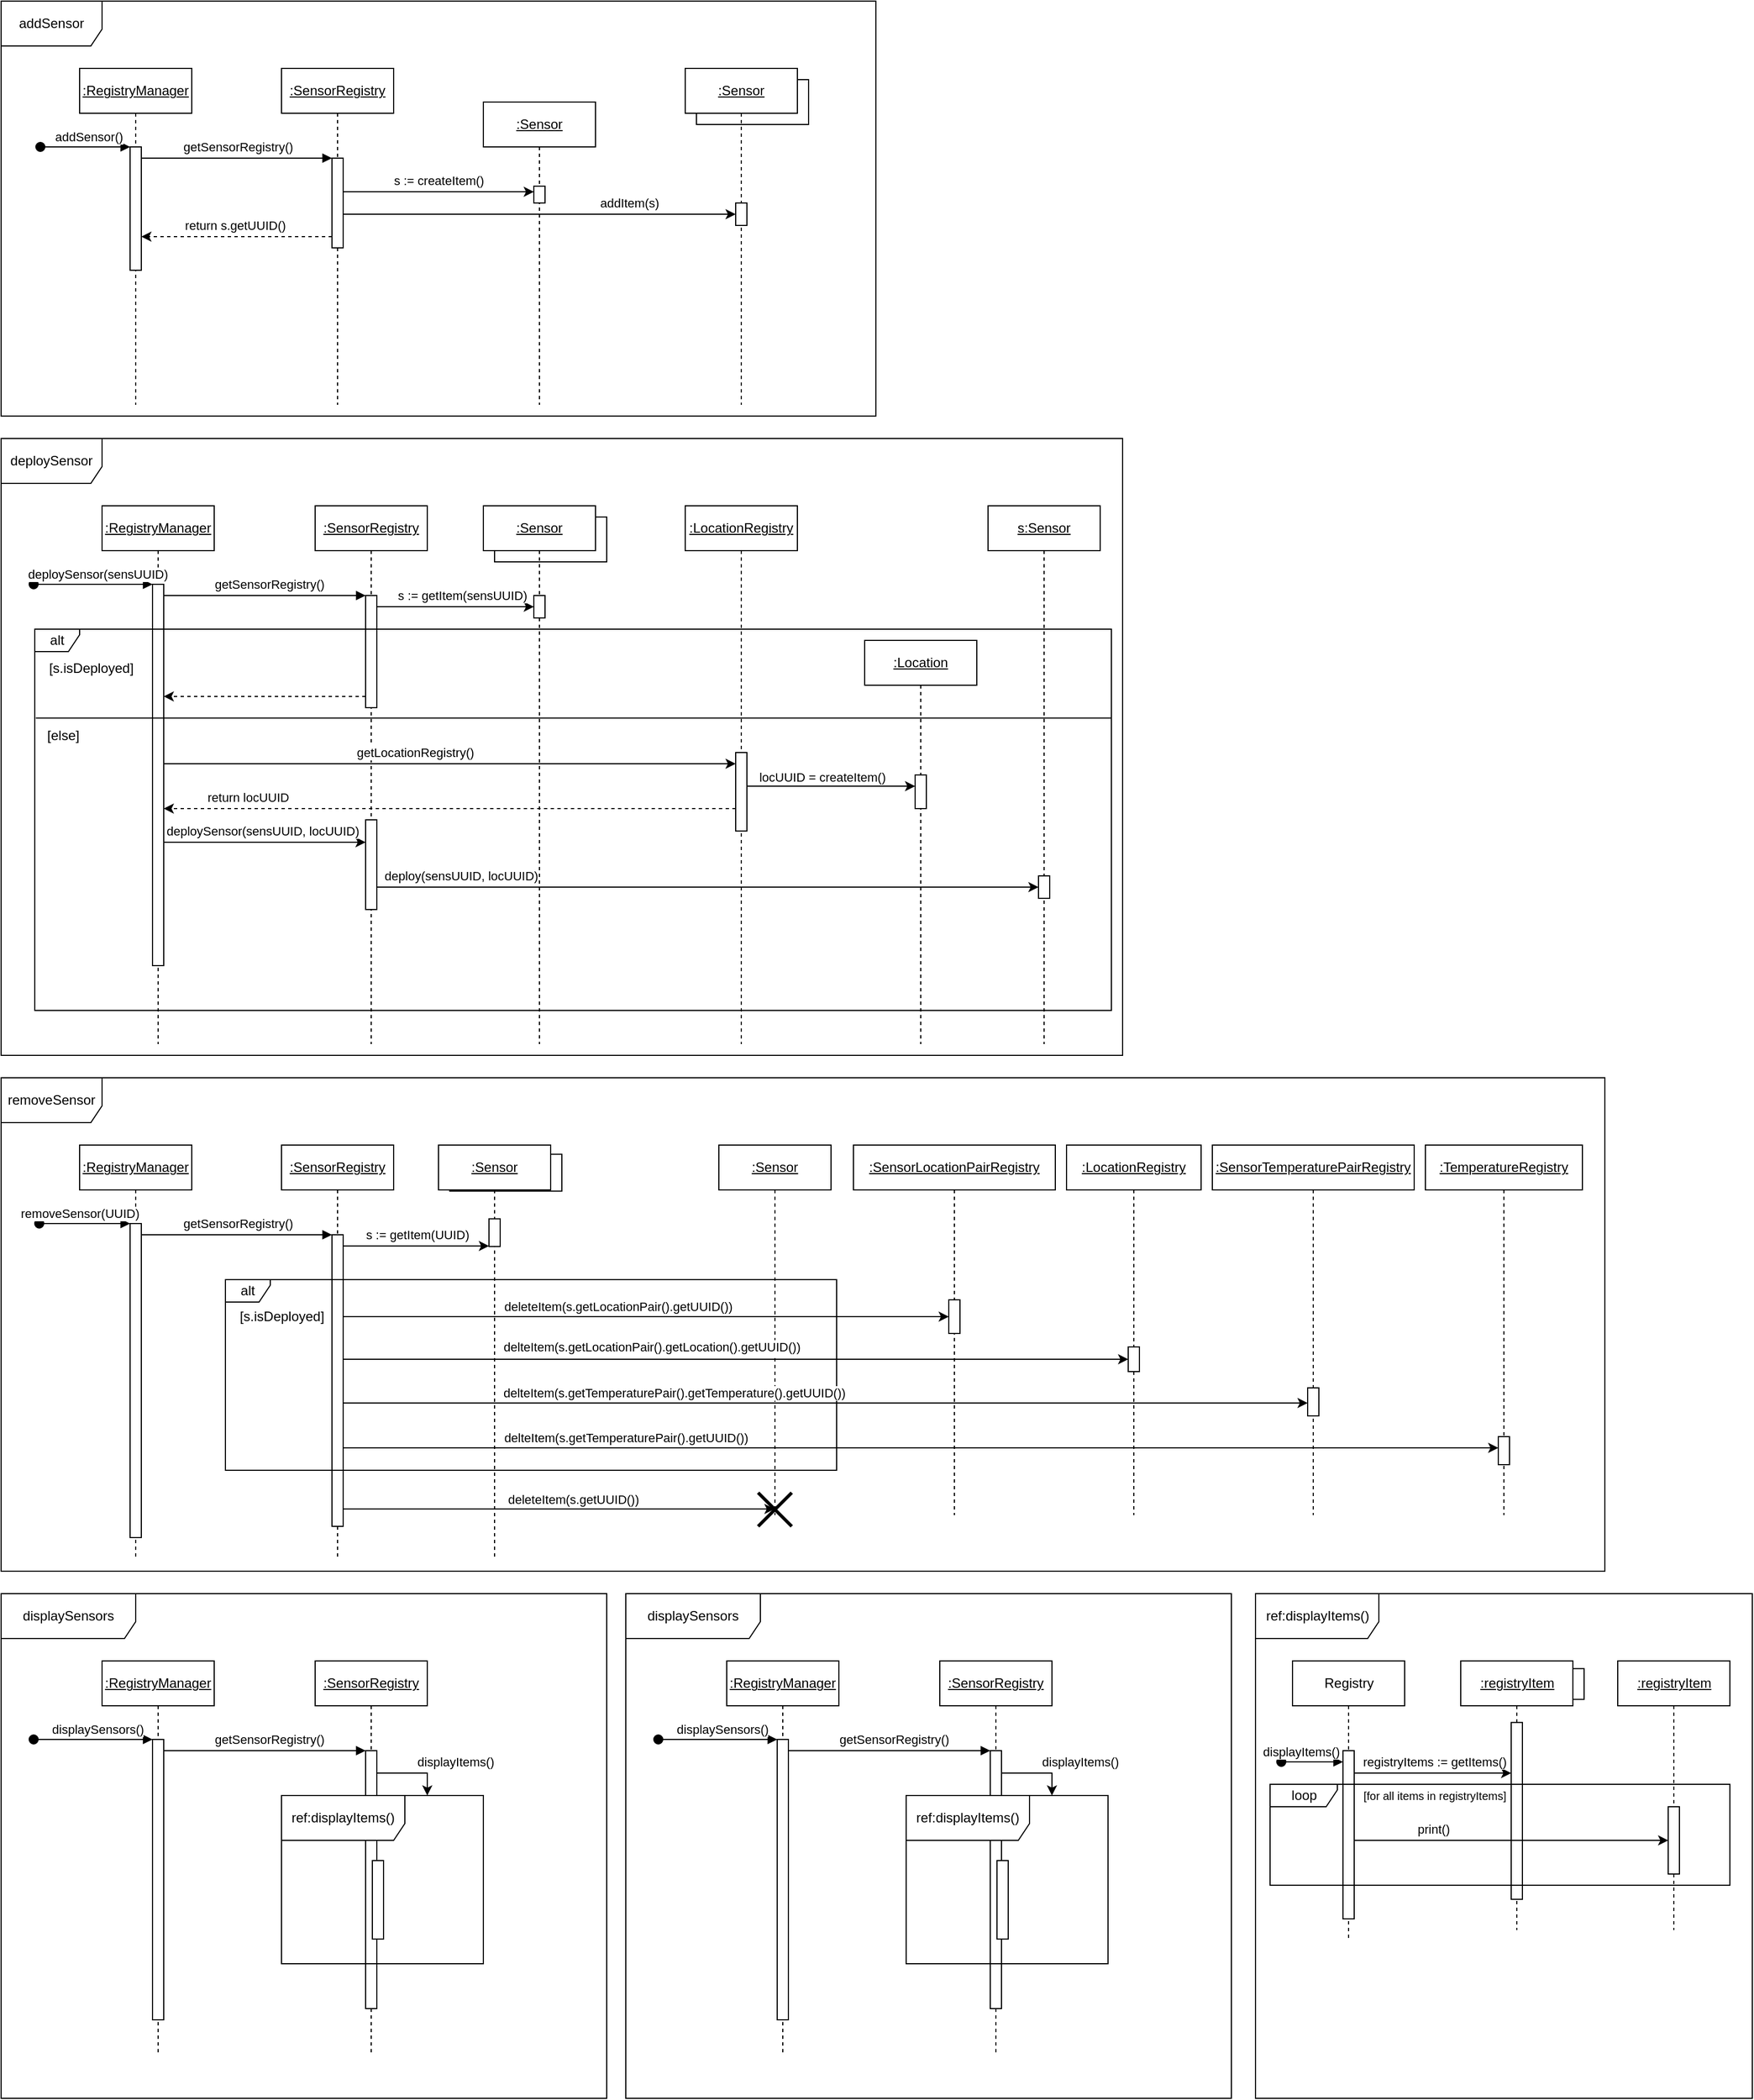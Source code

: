 <mxfile version="22.1.0" type="google">
  <diagram name="Page-1" id="2YBvvXClWsGukQMizWep">
    <mxGraphModel grid="1" page="1" gridSize="10" guides="1" tooltips="1" connect="1" arrows="1" fold="1" pageScale="1" pageWidth="850" pageHeight="1100" math="0" shadow="0">
      <root>
        <mxCell id="0" />
        <mxCell id="1" parent="0" />
        <mxCell id="aM9ryv3xv72pqoxQDRHE-1" value="&lt;u&gt;:RegistryManager&lt;/u&gt;" style="shape=umlLifeline;perimeter=lifelinePerimeter;whiteSpace=wrap;html=1;container=0;dropTarget=0;collapsible=0;recursiveResize=0;outlineConnect=0;portConstraint=eastwest;newEdgeStyle={&quot;edgeStyle&quot;:&quot;elbowEdgeStyle&quot;,&quot;elbow&quot;:&quot;vertical&quot;,&quot;curved&quot;:0,&quot;rounded&quot;:0};" vertex="1" parent="1">
          <mxGeometry x="40" y="40" width="100" height="300" as="geometry" />
        </mxCell>
        <mxCell id="aM9ryv3xv72pqoxQDRHE-2" value="" style="html=1;points=[];perimeter=orthogonalPerimeter;outlineConnect=0;targetShapes=umlLifeline;portConstraint=eastwest;newEdgeStyle={&quot;edgeStyle&quot;:&quot;elbowEdgeStyle&quot;,&quot;elbow&quot;:&quot;vertical&quot;,&quot;curved&quot;:0,&quot;rounded&quot;:0};" vertex="1" parent="aM9ryv3xv72pqoxQDRHE-1">
          <mxGeometry x="45" y="70" width="10" height="110" as="geometry" />
        </mxCell>
        <mxCell id="aM9ryv3xv72pqoxQDRHE-3" value="addSensor()" style="html=1;verticalAlign=bottom;startArrow=oval;endArrow=block;startSize=8;edgeStyle=elbowEdgeStyle;elbow=vertical;curved=0;rounded=0;" edge="1" parent="aM9ryv3xv72pqoxQDRHE-1" target="aM9ryv3xv72pqoxQDRHE-2">
          <mxGeometry x="0.077" relative="1" as="geometry">
            <mxPoint x="-35" y="70" as="sourcePoint" />
            <mxPoint x="25" y="70" as="targetPoint" />
            <mxPoint as="offset" />
          </mxGeometry>
        </mxCell>
        <mxCell id="aM9ryv3xv72pqoxQDRHE-5" value="&lt;u&gt;:SensorRegistry&lt;/u&gt;" style="shape=umlLifeline;perimeter=lifelinePerimeter;whiteSpace=wrap;html=1;container=0;dropTarget=0;collapsible=0;recursiveResize=0;outlineConnect=0;portConstraint=eastwest;newEdgeStyle={&quot;edgeStyle&quot;:&quot;elbowEdgeStyle&quot;,&quot;elbow&quot;:&quot;vertical&quot;,&quot;curved&quot;:0,&quot;rounded&quot;:0};" vertex="1" parent="1">
          <mxGeometry x="220" y="40" width="100" height="300" as="geometry" />
        </mxCell>
        <mxCell id="aM9ryv3xv72pqoxQDRHE-6" value="" style="html=1;points=[];perimeter=orthogonalPerimeter;outlineConnect=0;targetShapes=umlLifeline;portConstraint=eastwest;newEdgeStyle={&quot;edgeStyle&quot;:&quot;elbowEdgeStyle&quot;,&quot;elbow&quot;:&quot;vertical&quot;,&quot;curved&quot;:0,&quot;rounded&quot;:0};" vertex="1" parent="aM9ryv3xv72pqoxQDRHE-5">
          <mxGeometry x="45" y="80" width="10" height="80" as="geometry" />
        </mxCell>
        <mxCell id="f2oU4QTKcBx8mc8gln09-1" value="" style="html=1;verticalAlign=bottom;startArrow=none;endArrow=block;startSize=8;edgeStyle=elbowEdgeStyle;elbow=vertical;curved=0;rounded=0;startFill=0;" edge="1" parent="1" source="aM9ryv3xv72pqoxQDRHE-2" target="aM9ryv3xv72pqoxQDRHE-6">
          <mxGeometry x="0.077" relative="1" as="geometry">
            <mxPoint x="120" y="120" as="sourcePoint" />
            <mxPoint x="180" y="120" as="targetPoint" />
            <mxPoint as="offset" />
            <Array as="points">
              <mxPoint x="180" y="120" />
            </Array>
          </mxGeometry>
        </mxCell>
        <mxCell id="f2oU4QTKcBx8mc8gln09-2" value="getSensorRegistry()" style="edgeLabel;html=1;align=center;verticalAlign=middle;resizable=0;points=[];" vertex="1" connectable="0" parent="f2oU4QTKcBx8mc8gln09-1">
          <mxGeometry x="0.78" relative="1" as="geometry">
            <mxPoint x="-66" y="-10" as="offset" />
          </mxGeometry>
        </mxCell>
        <mxCell id="f2oU4QTKcBx8mc8gln09-4" value="&lt;u&gt;:Sensor&lt;/u&gt;" style="shape=umlLifeline;perimeter=lifelinePerimeter;whiteSpace=wrap;html=1;container=0;dropTarget=0;collapsible=0;recursiveResize=0;outlineConnect=0;portConstraint=eastwest;newEdgeStyle={&quot;edgeStyle&quot;:&quot;elbowEdgeStyle&quot;,&quot;elbow&quot;:&quot;vertical&quot;,&quot;curved&quot;:0,&quot;rounded&quot;:0};" vertex="1" parent="1">
          <mxGeometry x="400" y="70" width="100" height="270" as="geometry" />
        </mxCell>
        <mxCell id="f2oU4QTKcBx8mc8gln09-5" value="" style="html=1;points=[];perimeter=orthogonalPerimeter;outlineConnect=0;targetShapes=umlLifeline;portConstraint=eastwest;newEdgeStyle={&quot;edgeStyle&quot;:&quot;elbowEdgeStyle&quot;,&quot;elbow&quot;:&quot;vertical&quot;,&quot;curved&quot;:0,&quot;rounded&quot;:0};" vertex="1" parent="f2oU4QTKcBx8mc8gln09-4">
          <mxGeometry x="45" y="75" width="10" height="15" as="geometry" />
        </mxCell>
        <mxCell id="f2oU4QTKcBx8mc8gln09-12" value="" style="rounded=0;whiteSpace=wrap;html=1;" vertex="1" parent="1">
          <mxGeometry x="590" y="50" width="100" height="40" as="geometry" />
        </mxCell>
        <mxCell id="f2oU4QTKcBx8mc8gln09-6" value="&lt;u&gt;:Sensor&lt;/u&gt;" style="shape=umlLifeline;perimeter=lifelinePerimeter;whiteSpace=wrap;html=1;container=0;dropTarget=0;collapsible=0;recursiveResize=0;outlineConnect=0;portConstraint=eastwest;newEdgeStyle={&quot;edgeStyle&quot;:&quot;elbowEdgeStyle&quot;,&quot;elbow&quot;:&quot;vertical&quot;,&quot;curved&quot;:0,&quot;rounded&quot;:0};" vertex="1" parent="1">
          <mxGeometry x="580" y="40" width="100" height="300" as="geometry" />
        </mxCell>
        <mxCell id="f2oU4QTKcBx8mc8gln09-7" value="" style="html=1;points=[];perimeter=orthogonalPerimeter;outlineConnect=0;targetShapes=umlLifeline;portConstraint=eastwest;newEdgeStyle={&quot;edgeStyle&quot;:&quot;elbowEdgeStyle&quot;,&quot;elbow&quot;:&quot;vertical&quot;,&quot;curved&quot;:0,&quot;rounded&quot;:0};" vertex="1" parent="f2oU4QTKcBx8mc8gln09-6">
          <mxGeometry x="45" y="120" width="10" height="20" as="geometry" />
        </mxCell>
        <mxCell id="f2oU4QTKcBx8mc8gln09-14" style="edgeStyle=elbowEdgeStyle;rounded=0;orthogonalLoop=1;jettySize=auto;html=1;elbow=vertical;curved=0;" edge="1" parent="1" source="aM9ryv3xv72pqoxQDRHE-6" target="f2oU4QTKcBx8mc8gln09-5">
          <mxGeometry relative="1" as="geometry">
            <Array as="points">
              <mxPoint x="430" y="150" />
            </Array>
          </mxGeometry>
        </mxCell>
        <mxCell id="f2oU4QTKcBx8mc8gln09-15" value="s := createItem()" style="edgeLabel;html=1;align=center;verticalAlign=middle;resizable=0;points=[];" vertex="1" connectable="0" parent="f2oU4QTKcBx8mc8gln09-14">
          <mxGeometry x="-0.202" relative="1" as="geometry">
            <mxPoint x="17" y="-10" as="offset" />
          </mxGeometry>
        </mxCell>
        <mxCell id="f2oU4QTKcBx8mc8gln09-16" style="edgeStyle=elbowEdgeStyle;rounded=0;orthogonalLoop=1;jettySize=auto;html=1;elbow=vertical;curved=0;" edge="1" parent="1" source="aM9ryv3xv72pqoxQDRHE-6" target="f2oU4QTKcBx8mc8gln09-7">
          <mxGeometry relative="1" as="geometry">
            <Array as="points">
              <mxPoint x="460" y="170" />
            </Array>
          </mxGeometry>
        </mxCell>
        <mxCell id="f2oU4QTKcBx8mc8gln09-17" value="addItem(s)" style="edgeLabel;html=1;align=center;verticalAlign=middle;resizable=0;points=[];" vertex="1" connectable="0" parent="f2oU4QTKcBx8mc8gln09-16">
          <mxGeometry x="-0.379" y="1" relative="1" as="geometry">
            <mxPoint x="146" y="-9" as="offset" />
          </mxGeometry>
        </mxCell>
        <mxCell id="f2oU4QTKcBx8mc8gln09-18" style="edgeStyle=elbowEdgeStyle;rounded=0;orthogonalLoop=1;jettySize=auto;html=1;elbow=vertical;curved=0;dashed=1;" edge="1" parent="1" source="aM9ryv3xv72pqoxQDRHE-6" target="aM9ryv3xv72pqoxQDRHE-2">
          <mxGeometry relative="1" as="geometry">
            <Array as="points">
              <mxPoint x="190" y="190" />
            </Array>
          </mxGeometry>
        </mxCell>
        <mxCell id="f2oU4QTKcBx8mc8gln09-19" value="return s.getUUID()&amp;nbsp;" style="edgeLabel;html=1;align=center;verticalAlign=middle;resizable=0;points=[];" vertex="1" connectable="0" parent="f2oU4QTKcBx8mc8gln09-18">
          <mxGeometry x="0.312" y="-1" relative="1" as="geometry">
            <mxPoint x="26" y="-9" as="offset" />
          </mxGeometry>
        </mxCell>
        <mxCell id="f2oU4QTKcBx8mc8gln09-20" value="addSensor" style="shape=umlFrame;whiteSpace=wrap;html=1;pointerEvents=0;width=90;height=40;" vertex="1" parent="1">
          <mxGeometry x="-30" y="-20" width="780" height="370" as="geometry" />
        </mxCell>
        <mxCell id="f2oU4QTKcBx8mc8gln09-21" value="&lt;u&gt;:RegistryManager&lt;/u&gt;" style="shape=umlLifeline;perimeter=lifelinePerimeter;whiteSpace=wrap;html=1;container=0;dropTarget=0;collapsible=0;recursiveResize=0;outlineConnect=0;portConstraint=eastwest;newEdgeStyle={&quot;edgeStyle&quot;:&quot;elbowEdgeStyle&quot;,&quot;elbow&quot;:&quot;vertical&quot;,&quot;curved&quot;:0,&quot;rounded&quot;:0};" vertex="1" parent="1">
          <mxGeometry x="40" y="1000" width="100" height="370" as="geometry" />
        </mxCell>
        <mxCell id="f2oU4QTKcBx8mc8gln09-22" value="" style="html=1;points=[];perimeter=orthogonalPerimeter;outlineConnect=0;targetShapes=umlLifeline;portConstraint=eastwest;newEdgeStyle={&quot;edgeStyle&quot;:&quot;elbowEdgeStyle&quot;,&quot;elbow&quot;:&quot;vertical&quot;,&quot;curved&quot;:0,&quot;rounded&quot;:0};" vertex="1" parent="f2oU4QTKcBx8mc8gln09-21">
          <mxGeometry x="45" y="70" width="10" height="280" as="geometry" />
        </mxCell>
        <mxCell id="f2oU4QTKcBx8mc8gln09-23" value="removeSensor(UUID)" style="html=1;verticalAlign=bottom;startArrow=oval;endArrow=block;startSize=8;edgeStyle=elbowEdgeStyle;elbow=vertical;curved=0;rounded=0;" edge="1" parent="f2oU4QTKcBx8mc8gln09-21" target="f2oU4QTKcBx8mc8gln09-22">
          <mxGeometry x="-0.111" relative="1" as="geometry">
            <mxPoint x="-36" y="70" as="sourcePoint" />
            <mxPoint as="offset" />
            <mxPoint x="29" y="70" as="targetPoint" />
          </mxGeometry>
        </mxCell>
        <mxCell id="f2oU4QTKcBx8mc8gln09-24" value="&lt;u&gt;:SensorRegistry&lt;/u&gt;" style="shape=umlLifeline;perimeter=lifelinePerimeter;whiteSpace=wrap;html=1;container=0;dropTarget=0;collapsible=0;recursiveResize=0;outlineConnect=0;portConstraint=eastwest;newEdgeStyle={&quot;edgeStyle&quot;:&quot;elbowEdgeStyle&quot;,&quot;elbow&quot;:&quot;vertical&quot;,&quot;curved&quot;:0,&quot;rounded&quot;:0};" vertex="1" parent="1">
          <mxGeometry x="220" y="1000" width="100" height="370" as="geometry" />
        </mxCell>
        <mxCell id="f2oU4QTKcBx8mc8gln09-25" value="" style="html=1;points=[];perimeter=orthogonalPerimeter;outlineConnect=0;targetShapes=umlLifeline;portConstraint=eastwest;newEdgeStyle={&quot;edgeStyle&quot;:&quot;elbowEdgeStyle&quot;,&quot;elbow&quot;:&quot;vertical&quot;,&quot;curved&quot;:0,&quot;rounded&quot;:0};" vertex="1" parent="f2oU4QTKcBx8mc8gln09-24">
          <mxGeometry x="45" y="80" width="10" height="260" as="geometry" />
        </mxCell>
        <mxCell id="f2oU4QTKcBx8mc8gln09-26" value="" style="html=1;verticalAlign=bottom;startArrow=none;endArrow=block;startSize=8;edgeStyle=elbowEdgeStyle;elbow=vertical;curved=0;rounded=0;startFill=0;" edge="1" parent="1" source="f2oU4QTKcBx8mc8gln09-22" target="f2oU4QTKcBx8mc8gln09-25">
          <mxGeometry x="0.077" relative="1" as="geometry">
            <mxPoint x="120" y="1080" as="sourcePoint" />
            <mxPoint x="180" y="1080" as="targetPoint" />
            <mxPoint as="offset" />
            <Array as="points">
              <mxPoint x="180" y="1080" />
            </Array>
          </mxGeometry>
        </mxCell>
        <mxCell id="f2oU4QTKcBx8mc8gln09-27" value="getSensorRegistry()" style="edgeLabel;html=1;align=center;verticalAlign=middle;resizable=0;points=[];" vertex="1" connectable="0" parent="f2oU4QTKcBx8mc8gln09-26">
          <mxGeometry x="0.78" relative="1" as="geometry">
            <mxPoint x="-66" y="-10" as="offset" />
          </mxGeometry>
        </mxCell>
        <mxCell id="f2oU4QTKcBx8mc8gln09-28" value="&lt;u&gt;:Sensor&lt;/u&gt;" style="shape=umlLifeline;perimeter=lifelinePerimeter;whiteSpace=wrap;html=1;container=0;dropTarget=0;collapsible=0;recursiveResize=0;outlineConnect=0;portConstraint=eastwest;newEdgeStyle={&quot;edgeStyle&quot;:&quot;elbowEdgeStyle&quot;,&quot;elbow&quot;:&quot;vertical&quot;,&quot;curved&quot;:0,&quot;rounded&quot;:0};" vertex="1" parent="1">
          <mxGeometry x="610" y="1000" width="100" height="330" as="geometry" />
        </mxCell>
        <mxCell id="f2oU4QTKcBx8mc8gln09-35" style="edgeStyle=elbowEdgeStyle;rounded=0;orthogonalLoop=1;jettySize=auto;html=1;elbow=vertical;curved=0;" edge="1" parent="1" source="f2oU4QTKcBx8mc8gln09-25" target="f2oU4QTKcBx8mc8gln09-32">
          <mxGeometry relative="1" as="geometry">
            <Array as="points">
              <mxPoint x="340" y="1090" />
            </Array>
          </mxGeometry>
        </mxCell>
        <mxCell id="f2oU4QTKcBx8mc8gln09-36" value="s := getItem(UUID)" style="edgeLabel;html=1;align=center;verticalAlign=middle;resizable=0;points=[];" vertex="1" connectable="0" parent="f2oU4QTKcBx8mc8gln09-35">
          <mxGeometry x="-0.379" y="1" relative="1" as="geometry">
            <mxPoint x="25" y="-9" as="offset" />
          </mxGeometry>
        </mxCell>
        <mxCell id="f2oU4QTKcBx8mc8gln09-39" value="removeSensor" style="shape=umlFrame;whiteSpace=wrap;html=1;pointerEvents=0;width=90;height=40;" vertex="1" parent="1">
          <mxGeometry x="-30" y="940" width="1430" height="440" as="geometry" />
        </mxCell>
        <mxCell id="f2oU4QTKcBx8mc8gln09-40" value="" style="shape=umlDestroy;whiteSpace=wrap;html=1;strokeWidth=3;targetShapes=umlLifeline;" vertex="1" parent="1">
          <mxGeometry x="645" y="1310" width="30" height="30" as="geometry" />
        </mxCell>
        <mxCell id="f2oU4QTKcBx8mc8gln09-41" value="alt" style="shape=umlFrame;whiteSpace=wrap;html=1;pointerEvents=0;width=40;height=20;" vertex="1" parent="1">
          <mxGeometry x="170" y="1120" width="545" height="170" as="geometry" />
        </mxCell>
        <mxCell id="f2oU4QTKcBx8mc8gln09-44" value="" style="group" vertex="1" connectable="0" parent="1">
          <mxGeometry x="360" y="1000" width="110" height="370" as="geometry" />
        </mxCell>
        <mxCell id="f2oU4QTKcBx8mc8gln09-30" value="" style="rounded=0;whiteSpace=wrap;html=1;" vertex="1" parent="f2oU4QTKcBx8mc8gln09-44">
          <mxGeometry x="10" y="8.222" width="100" height="32.889" as="geometry" />
        </mxCell>
        <mxCell id="f2oU4QTKcBx8mc8gln09-31" value="&lt;u&gt;:Sensor&lt;/u&gt;" style="shape=umlLifeline;perimeter=lifelinePerimeter;whiteSpace=wrap;html=1;container=0;dropTarget=0;collapsible=0;recursiveResize=0;outlineConnect=0;portConstraint=eastwest;newEdgeStyle={&quot;edgeStyle&quot;:&quot;elbowEdgeStyle&quot;,&quot;elbow&quot;:&quot;vertical&quot;,&quot;curved&quot;:0,&quot;rounded&quot;:0};" vertex="1" parent="f2oU4QTKcBx8mc8gln09-44">
          <mxGeometry width="100" height="370" as="geometry" />
        </mxCell>
        <mxCell id="f2oU4QTKcBx8mc8gln09-32" value="" style="html=1;points=[];perimeter=orthogonalPerimeter;outlineConnect=0;targetShapes=umlLifeline;portConstraint=eastwest;newEdgeStyle={&quot;edgeStyle&quot;:&quot;elbowEdgeStyle&quot;,&quot;elbow&quot;:&quot;vertical&quot;,&quot;curved&quot;:0,&quot;rounded&quot;:0};" vertex="1" parent="f2oU4QTKcBx8mc8gln09-31">
          <mxGeometry x="45" y="65.778" width="10" height="24.667" as="geometry" />
        </mxCell>
        <mxCell id="f2oU4QTKcBx8mc8gln09-46" value="[s.isDeployed]" style="text;html=1;align=center;verticalAlign=middle;resizable=0;points=[];autosize=1;strokeColor=none;fillColor=none;" vertex="1" parent="1">
          <mxGeometry x="170" y="1138" width="100" height="30" as="geometry" />
        </mxCell>
        <mxCell id="f2oU4QTKcBx8mc8gln09-47" value="&lt;u&gt;:SensorLocationPairRegistry&lt;/u&gt;" style="shape=umlLifeline;perimeter=lifelinePerimeter;whiteSpace=wrap;html=1;container=0;dropTarget=0;collapsible=0;recursiveResize=0;outlineConnect=0;portConstraint=eastwest;newEdgeStyle={&quot;edgeStyle&quot;:&quot;elbowEdgeStyle&quot;,&quot;elbow&quot;:&quot;vertical&quot;,&quot;curved&quot;:0,&quot;rounded&quot;:0};" vertex="1" parent="1">
          <mxGeometry x="730" y="1000" width="180" height="330" as="geometry" />
        </mxCell>
        <mxCell id="f2oU4QTKcBx8mc8gln09-48" value="" style="html=1;points=[];perimeter=orthogonalPerimeter;outlineConnect=0;targetShapes=umlLifeline;portConstraint=eastwest;newEdgeStyle={&quot;edgeStyle&quot;:&quot;elbowEdgeStyle&quot;,&quot;elbow&quot;:&quot;vertical&quot;,&quot;curved&quot;:0,&quot;rounded&quot;:0};" vertex="1" parent="f2oU4QTKcBx8mc8gln09-47">
          <mxGeometry x="85" y="138" width="10" height="30" as="geometry" />
        </mxCell>
        <mxCell id="f2oU4QTKcBx8mc8gln09-49" value="&lt;u&gt;:SensorTemperaturePairRegistry&lt;/u&gt;" style="shape=umlLifeline;perimeter=lifelinePerimeter;whiteSpace=wrap;html=1;container=0;dropTarget=0;collapsible=0;recursiveResize=0;outlineConnect=0;portConstraint=eastwest;newEdgeStyle={&quot;edgeStyle&quot;:&quot;elbowEdgeStyle&quot;,&quot;elbow&quot;:&quot;vertical&quot;,&quot;curved&quot;:0,&quot;rounded&quot;:0};" vertex="1" parent="1">
          <mxGeometry x="1050" y="1000" width="180" height="330" as="geometry" />
        </mxCell>
        <mxCell id="f2oU4QTKcBx8mc8gln09-50" value="" style="html=1;points=[];perimeter=orthogonalPerimeter;outlineConnect=0;targetShapes=umlLifeline;portConstraint=eastwest;newEdgeStyle={&quot;edgeStyle&quot;:&quot;elbowEdgeStyle&quot;,&quot;elbow&quot;:&quot;vertical&quot;,&quot;curved&quot;:0,&quot;rounded&quot;:0};" vertex="1" parent="f2oU4QTKcBx8mc8gln09-49">
          <mxGeometry x="85" y="216.5" width="10" height="25" as="geometry" />
        </mxCell>
        <mxCell id="f2oU4QTKcBx8mc8gln09-51" value="&lt;u&gt;:TemperatureRegistry&lt;/u&gt;" style="shape=umlLifeline;perimeter=lifelinePerimeter;whiteSpace=wrap;html=1;container=0;dropTarget=0;collapsible=0;recursiveResize=0;outlineConnect=0;portConstraint=eastwest;newEdgeStyle={&quot;edgeStyle&quot;:&quot;elbowEdgeStyle&quot;,&quot;elbow&quot;:&quot;vertical&quot;,&quot;curved&quot;:0,&quot;rounded&quot;:0};" vertex="1" parent="1">
          <mxGeometry x="1240" y="1000" width="140" height="330" as="geometry" />
        </mxCell>
        <mxCell id="f2oU4QTKcBx8mc8gln09-52" value="" style="html=1;points=[];perimeter=orthogonalPerimeter;outlineConnect=0;targetShapes=umlLifeline;portConstraint=eastwest;newEdgeStyle={&quot;edgeStyle&quot;:&quot;elbowEdgeStyle&quot;,&quot;elbow&quot;:&quot;vertical&quot;,&quot;curved&quot;:0,&quot;rounded&quot;:0};" vertex="1" parent="f2oU4QTKcBx8mc8gln09-51">
          <mxGeometry x="65" y="260" width="10" height="25" as="geometry" />
        </mxCell>
        <mxCell id="f2oU4QTKcBx8mc8gln09-53" value="&lt;u&gt;:LocationRegistry&lt;/u&gt;" style="shape=umlLifeline;perimeter=lifelinePerimeter;whiteSpace=wrap;html=1;container=0;dropTarget=0;collapsible=0;recursiveResize=0;outlineConnect=0;portConstraint=eastwest;newEdgeStyle={&quot;edgeStyle&quot;:&quot;elbowEdgeStyle&quot;,&quot;elbow&quot;:&quot;vertical&quot;,&quot;curved&quot;:0,&quot;rounded&quot;:0};" vertex="1" parent="1">
          <mxGeometry x="920" y="1000" width="120" height="330" as="geometry" />
        </mxCell>
        <mxCell id="f2oU4QTKcBx8mc8gln09-54" value="" style="html=1;points=[];perimeter=orthogonalPerimeter;outlineConnect=0;targetShapes=umlLifeline;portConstraint=eastwest;newEdgeStyle={&quot;edgeStyle&quot;:&quot;elbowEdgeStyle&quot;,&quot;elbow&quot;:&quot;vertical&quot;,&quot;curved&quot;:0,&quot;rounded&quot;:0};" vertex="1" parent="f2oU4QTKcBx8mc8gln09-53">
          <mxGeometry x="55" y="180" width="10" height="22" as="geometry" />
        </mxCell>
        <mxCell id="f2oU4QTKcBx8mc8gln09-55" style="edgeStyle=elbowEdgeStyle;rounded=0;orthogonalLoop=1;jettySize=auto;html=1;elbow=vertical;curved=0;" edge="1" parent="1" source="f2oU4QTKcBx8mc8gln09-25" target="f2oU4QTKcBx8mc8gln09-48">
          <mxGeometry relative="1" as="geometry" />
        </mxCell>
        <mxCell id="f2oU4QTKcBx8mc8gln09-57" value="deleteItem(s.getLocationPair().getUUID())" style="edgeLabel;html=1;align=center;verticalAlign=middle;resizable=0;points=[];" vertex="1" connectable="0" parent="f2oU4QTKcBx8mc8gln09-55">
          <mxGeometry x="-0.092" y="-1" relative="1" as="geometry">
            <mxPoint y="-10" as="offset" />
          </mxGeometry>
        </mxCell>
        <mxCell id="f2oU4QTKcBx8mc8gln09-58" style="edgeStyle=elbowEdgeStyle;rounded=0;orthogonalLoop=1;jettySize=auto;html=1;elbow=vertical;curved=0;" edge="1" parent="1" source="f2oU4QTKcBx8mc8gln09-25" target="f2oU4QTKcBx8mc8gln09-54">
          <mxGeometry relative="1" as="geometry" />
        </mxCell>
        <mxCell id="f2oU4QTKcBx8mc8gln09-59" value="delteItem(s.getLocationPair().getLocation().getUUID())" style="edgeLabel;html=1;align=center;verticalAlign=middle;resizable=0;points=[];" vertex="1" connectable="0" parent="f2oU4QTKcBx8mc8gln09-58">
          <mxGeometry x="-0.368" relative="1" as="geometry">
            <mxPoint x="54" y="-11" as="offset" />
          </mxGeometry>
        </mxCell>
        <mxCell id="f2oU4QTKcBx8mc8gln09-60" style="edgeStyle=elbowEdgeStyle;rounded=0;orthogonalLoop=1;jettySize=auto;html=1;elbow=vertical;curved=0;" edge="1" parent="1" source="f2oU4QTKcBx8mc8gln09-25" target="f2oU4QTKcBx8mc8gln09-50">
          <mxGeometry relative="1" as="geometry">
            <Array as="points">
              <mxPoint x="705" y="1230" />
            </Array>
          </mxGeometry>
        </mxCell>
        <mxCell id="f2oU4QTKcBx8mc8gln09-62" value="delteItem(s.getTemperaturePair().getTemperature().getUUID())" style="edgeLabel;html=1;align=center;verticalAlign=middle;resizable=0;points=[];" vertex="1" connectable="0" parent="f2oU4QTKcBx8mc8gln09-60">
          <mxGeometry x="-0.449" y="2" relative="1" as="geometry">
            <mxPoint x="58" y="-7" as="offset" />
          </mxGeometry>
        </mxCell>
        <mxCell id="f2oU4QTKcBx8mc8gln09-61" style="edgeStyle=elbowEdgeStyle;rounded=0;orthogonalLoop=1;jettySize=auto;html=1;elbow=vertical;curved=0;" edge="1" parent="1" source="f2oU4QTKcBx8mc8gln09-25" target="f2oU4QTKcBx8mc8gln09-52">
          <mxGeometry relative="1" as="geometry">
            <Array as="points">
              <mxPoint x="790" y="1270" />
            </Array>
          </mxGeometry>
        </mxCell>
        <mxCell id="f2oU4QTKcBx8mc8gln09-63" value="delteItem(s.getTemperaturePair().getUUID())" style="edgeLabel;html=1;align=center;verticalAlign=middle;resizable=0;points=[];" vertex="1" connectable="0" parent="1">
          <mxGeometry x="527.003" y="1261" as="geometry" />
        </mxCell>
        <mxCell id="fjW6iQktGzQghPIr8gwO-1" style="edgeStyle=elbowEdgeStyle;rounded=0;orthogonalLoop=1;jettySize=auto;html=1;elbow=vertical;curved=0;entryX=0.489;entryY=0.483;entryDx=0;entryDy=0;entryPerimeter=0;" edge="1" parent="1" source="f2oU4QTKcBx8mc8gln09-25" target="f2oU4QTKcBx8mc8gln09-40">
          <mxGeometry relative="1" as="geometry" />
        </mxCell>
        <mxCell id="fjW6iQktGzQghPIr8gwO-2" value="deleteItem(s.getUUID())" style="edgeLabel;html=1;align=center;verticalAlign=middle;resizable=0;points=[];" connectable="0" vertex="1" parent="fjW6iQktGzQghPIr8gwO-1">
          <mxGeometry x="0.027" y="-1" relative="1" as="geometry">
            <mxPoint x="7" y="-10" as="offset" />
          </mxGeometry>
        </mxCell>
        <mxCell id="fjW6iQktGzQghPIr8gwO-3" value="&lt;u&gt;:RegistryManager&lt;/u&gt;" style="shape=umlLifeline;perimeter=lifelinePerimeter;whiteSpace=wrap;html=1;container=0;dropTarget=0;collapsible=0;recursiveResize=0;outlineConnect=0;portConstraint=eastwest;newEdgeStyle={&quot;edgeStyle&quot;:&quot;elbowEdgeStyle&quot;,&quot;elbow&quot;:&quot;vertical&quot;,&quot;curved&quot;:0,&quot;rounded&quot;:0};" vertex="1" parent="1">
          <mxGeometry x="60" y="430" width="100" height="480" as="geometry" />
        </mxCell>
        <mxCell id="fjW6iQktGzQghPIr8gwO-4" value="" style="html=1;points=[];perimeter=orthogonalPerimeter;outlineConnect=0;targetShapes=umlLifeline;portConstraint=eastwest;newEdgeStyle={&quot;edgeStyle&quot;:&quot;elbowEdgeStyle&quot;,&quot;elbow&quot;:&quot;vertical&quot;,&quot;curved&quot;:0,&quot;rounded&quot;:0};" vertex="1" parent="fjW6iQktGzQghPIr8gwO-3">
          <mxGeometry x="45" y="70" width="10" height="340" as="geometry" />
        </mxCell>
        <mxCell id="fjW6iQktGzQghPIr8gwO-5" value="deploySensor(sensUUID)" style="html=1;verticalAlign=bottom;startArrow=oval;endArrow=block;startSize=8;edgeStyle=elbowEdgeStyle;elbow=vertical;curved=0;rounded=0;" edge="1" parent="fjW6iQktGzQghPIr8gwO-3" target="fjW6iQktGzQghPIr8gwO-4">
          <mxGeometry x="0.077" relative="1" as="geometry">
            <mxPoint x="-61" y="70" as="sourcePoint" />
            <mxPoint x="34" y="70" as="targetPoint" />
            <mxPoint as="offset" />
          </mxGeometry>
        </mxCell>
        <mxCell id="fjW6iQktGzQghPIr8gwO-6" value="&lt;u&gt;:SensorRegistry&lt;/u&gt;" style="shape=umlLifeline;perimeter=lifelinePerimeter;whiteSpace=wrap;html=1;container=0;dropTarget=0;collapsible=0;recursiveResize=0;outlineConnect=0;portConstraint=eastwest;newEdgeStyle={&quot;edgeStyle&quot;:&quot;elbowEdgeStyle&quot;,&quot;elbow&quot;:&quot;vertical&quot;,&quot;curved&quot;:0,&quot;rounded&quot;:0};" vertex="1" parent="1">
          <mxGeometry x="250" y="430" width="100" height="480" as="geometry" />
        </mxCell>
        <mxCell id="fjW6iQktGzQghPIr8gwO-7" value="" style="html=1;points=[];perimeter=orthogonalPerimeter;outlineConnect=0;targetShapes=umlLifeline;portConstraint=eastwest;newEdgeStyle={&quot;edgeStyle&quot;:&quot;elbowEdgeStyle&quot;,&quot;elbow&quot;:&quot;vertical&quot;,&quot;curved&quot;:0,&quot;rounded&quot;:0};" vertex="1" parent="fjW6iQktGzQghPIr8gwO-6">
          <mxGeometry x="45" y="80" width="10" height="100" as="geometry" />
        </mxCell>
        <mxCell id="fjW6iQktGzQghPIr8gwO-8" value="" style="html=1;verticalAlign=bottom;startArrow=none;endArrow=block;startSize=8;edgeStyle=elbowEdgeStyle;elbow=vertical;curved=0;rounded=0;startFill=0;" edge="1" parent="1" source="fjW6iQktGzQghPIr8gwO-4" target="fjW6iQktGzQghPIr8gwO-7">
          <mxGeometry x="0.077" relative="1" as="geometry">
            <mxPoint x="120" y="510" as="sourcePoint" />
            <mxPoint x="180" y="510" as="targetPoint" />
            <mxPoint as="offset" />
            <Array as="points">
              <mxPoint x="180" y="510" />
            </Array>
          </mxGeometry>
        </mxCell>
        <mxCell id="fjW6iQktGzQghPIr8gwO-9" value="getSensorRegistry()" style="edgeLabel;html=1;align=center;verticalAlign=middle;resizable=0;points=[];" connectable="0" vertex="1" parent="fjW6iQktGzQghPIr8gwO-8">
          <mxGeometry x="0.78" relative="1" as="geometry">
            <mxPoint x="-66" y="-10" as="offset" />
          </mxGeometry>
        </mxCell>
        <mxCell id="fjW6iQktGzQghPIr8gwO-10" value="&lt;u&gt;:LocationRegistry&lt;/u&gt;" style="shape=umlLifeline;perimeter=lifelinePerimeter;whiteSpace=wrap;html=1;container=0;dropTarget=0;collapsible=0;recursiveResize=0;outlineConnect=0;portConstraint=eastwest;newEdgeStyle={&quot;edgeStyle&quot;:&quot;elbowEdgeStyle&quot;,&quot;elbow&quot;:&quot;vertical&quot;,&quot;curved&quot;:0,&quot;rounded&quot;:0};" vertex="1" parent="1">
          <mxGeometry x="580" y="430" width="100" height="480" as="geometry" />
        </mxCell>
        <mxCell id="fjW6iQktGzQghPIr8gwO-11" value="" style="html=1;points=[];perimeter=orthogonalPerimeter;outlineConnect=0;targetShapes=umlLifeline;portConstraint=eastwest;newEdgeStyle={&quot;edgeStyle&quot;:&quot;elbowEdgeStyle&quot;,&quot;elbow&quot;:&quot;vertical&quot;,&quot;curved&quot;:0,&quot;rounded&quot;:0};" vertex="1" parent="fjW6iQktGzQghPIr8gwO-10">
          <mxGeometry x="45" y="220" width="10" height="70" as="geometry" />
        </mxCell>
        <mxCell id="fjW6iQktGzQghPIr8gwO-12" value="" style="rounded=0;whiteSpace=wrap;html=1;" vertex="1" parent="1">
          <mxGeometry x="410" y="440" width="100" height="40" as="geometry" />
        </mxCell>
        <mxCell id="fjW6iQktGzQghPIr8gwO-13" value="&lt;u&gt;:Sensor&lt;/u&gt;" style="shape=umlLifeline;perimeter=lifelinePerimeter;whiteSpace=wrap;html=1;container=0;dropTarget=0;collapsible=0;recursiveResize=0;outlineConnect=0;portConstraint=eastwest;newEdgeStyle={&quot;edgeStyle&quot;:&quot;elbowEdgeStyle&quot;,&quot;elbow&quot;:&quot;vertical&quot;,&quot;curved&quot;:0,&quot;rounded&quot;:0};" vertex="1" parent="1">
          <mxGeometry x="400" y="430" width="100" height="480" as="geometry" />
        </mxCell>
        <mxCell id="fjW6iQktGzQghPIr8gwO-14" value="" style="html=1;points=[];perimeter=orthogonalPerimeter;outlineConnect=0;targetShapes=umlLifeline;portConstraint=eastwest;newEdgeStyle={&quot;edgeStyle&quot;:&quot;elbowEdgeStyle&quot;,&quot;elbow&quot;:&quot;vertical&quot;,&quot;curved&quot;:0,&quot;rounded&quot;:0};" vertex="1" parent="fjW6iQktGzQghPIr8gwO-13">
          <mxGeometry x="45" y="80" width="10" height="20" as="geometry" />
        </mxCell>
        <mxCell id="fjW6iQktGzQghPIr8gwO-17" style="edgeStyle=elbowEdgeStyle;rounded=0;orthogonalLoop=1;jettySize=auto;html=1;elbow=vertical;curved=0;" edge="1" parent="1" source="fjW6iQktGzQghPIr8gwO-7" target="fjW6iQktGzQghPIr8gwO-14">
          <mxGeometry relative="1" as="geometry">
            <Array as="points" />
          </mxGeometry>
        </mxCell>
        <mxCell id="fjW6iQktGzQghPIr8gwO-18" value="s := getItem(sensUUID)" style="edgeLabel;html=1;align=center;verticalAlign=middle;resizable=0;points=[];" connectable="0" vertex="1" parent="fjW6iQktGzQghPIr8gwO-17">
          <mxGeometry x="-0.379" y="1" relative="1" as="geometry">
            <mxPoint x="32" y="-9" as="offset" />
          </mxGeometry>
        </mxCell>
        <mxCell id="fjW6iQktGzQghPIr8gwO-21" value="deploySensor" style="shape=umlFrame;whiteSpace=wrap;html=1;pointerEvents=0;width=90;height=40;" vertex="1" parent="1">
          <mxGeometry x="-30" y="370" width="1000" height="550" as="geometry" />
        </mxCell>
        <mxCell id="fjW6iQktGzQghPIr8gwO-23" value="alt" style="shape=umlFrame;whiteSpace=wrap;html=1;pointerEvents=0;width=40;height=20;" vertex="1" parent="1">
          <mxGeometry y="540" width="960" height="340" as="geometry" />
        </mxCell>
        <mxCell id="fjW6iQktGzQghPIr8gwO-24" value="[s.isDeployed]" style="text;html=1;align=center;verticalAlign=middle;resizable=0;points=[];autosize=1;strokeColor=none;fillColor=none;" vertex="1" parent="1">
          <mxGeometry y="560" width="100" height="30" as="geometry" />
        </mxCell>
        <mxCell id="fjW6iQktGzQghPIr8gwO-26" style="edgeStyle=elbowEdgeStyle;rounded=0;orthogonalLoop=1;jettySize=auto;html=1;elbow=vertical;curved=0;dashed=1;" edge="1" parent="1" source="fjW6iQktGzQghPIr8gwO-7" target="fjW6iQktGzQghPIr8gwO-4">
          <mxGeometry relative="1" as="geometry">
            <Array as="points">
              <mxPoint x="190" y="600" />
            </Array>
          </mxGeometry>
        </mxCell>
        <mxCell id="fjW6iQktGzQghPIr8gwO-27" value="" style="endArrow=none;html=1;rounded=0;exitX=0.001;exitY=0.233;exitDx=0;exitDy=0;exitPerimeter=0;entryX=1;entryY=0.233;entryDx=0;entryDy=0;entryPerimeter=0;" edge="1" parent="1" source="fjW6iQktGzQghPIr8gwO-23" target="fjW6iQktGzQghPIr8gwO-23">
          <mxGeometry width="50" height="50" relative="1" as="geometry">
            <mxPoint x="440" y="680" as="sourcePoint" />
            <mxPoint x="490" y="630" as="targetPoint" />
          </mxGeometry>
        </mxCell>
        <mxCell id="fjW6iQktGzQghPIr8gwO-28" value="[else]" style="text;html=1;align=center;verticalAlign=middle;resizable=0;points=[];autosize=1;strokeColor=none;fillColor=none;" vertex="1" parent="1">
          <mxGeometry y="620" width="50" height="30" as="geometry" />
        </mxCell>
        <mxCell id="fjW6iQktGzQghPIr8gwO-31" style="edgeStyle=elbowEdgeStyle;rounded=0;orthogonalLoop=1;jettySize=auto;html=1;elbow=vertical;curved=0;" edge="1" parent="1" source="fjW6iQktGzQghPIr8gwO-4" target="fjW6iQktGzQghPIr8gwO-11">
          <mxGeometry relative="1" as="geometry">
            <Array as="points">
              <mxPoint x="380" y="660" />
            </Array>
          </mxGeometry>
        </mxCell>
        <mxCell id="fjW6iQktGzQghPIr8gwO-32" value="getLocationRegistry()" style="edgeLabel;html=1;align=center;verticalAlign=middle;resizable=0;points=[];" connectable="0" vertex="1" parent="fjW6iQktGzQghPIr8gwO-31">
          <mxGeometry x="-0.648" y="1" relative="1" as="geometry">
            <mxPoint x="134" y="-9" as="offset" />
          </mxGeometry>
        </mxCell>
        <mxCell id="fjW6iQktGzQghPIr8gwO-37" value="&lt;u&gt;:Location&lt;/u&gt;" style="shape=umlLifeline;perimeter=lifelinePerimeter;whiteSpace=wrap;html=1;container=0;dropTarget=0;collapsible=0;recursiveResize=0;outlineConnect=0;portConstraint=eastwest;newEdgeStyle={&quot;edgeStyle&quot;:&quot;elbowEdgeStyle&quot;,&quot;elbow&quot;:&quot;vertical&quot;,&quot;curved&quot;:0,&quot;rounded&quot;:0};" vertex="1" parent="1">
          <mxGeometry x="740" y="550" width="100" height="360" as="geometry" />
        </mxCell>
        <mxCell id="fjW6iQktGzQghPIr8gwO-39" value="" style="html=1;points=[];perimeter=orthogonalPerimeter;outlineConnect=0;targetShapes=umlLifeline;portConstraint=eastwest;newEdgeStyle={&quot;edgeStyle&quot;:&quot;elbowEdgeStyle&quot;,&quot;elbow&quot;:&quot;vertical&quot;,&quot;curved&quot;:0,&quot;rounded&quot;:0};" vertex="1" parent="fjW6iQktGzQghPIr8gwO-37">
          <mxGeometry x="45" y="120" width="10" height="30" as="geometry" />
        </mxCell>
        <mxCell id="fjW6iQktGzQghPIr8gwO-43" style="edgeStyle=elbowEdgeStyle;rounded=0;orthogonalLoop=1;jettySize=auto;html=1;elbow=vertical;curved=0;" edge="1" parent="1" source="fjW6iQktGzQghPIr8gwO-11" target="fjW6iQktGzQghPIr8gwO-39">
          <mxGeometry relative="1" as="geometry">
            <Array as="points">
              <mxPoint x="710" y="680" />
            </Array>
          </mxGeometry>
        </mxCell>
        <mxCell id="fjW6iQktGzQghPIr8gwO-44" value="locUUID = createItem()" style="edgeLabel;html=1;align=center;verticalAlign=middle;resizable=0;points=[];" connectable="0" vertex="1" parent="fjW6iQktGzQghPIr8gwO-43">
          <mxGeometry x="-0.2" relative="1" as="geometry">
            <mxPoint x="7" y="-8" as="offset" />
          </mxGeometry>
        </mxCell>
        <mxCell id="fjW6iQktGzQghPIr8gwO-45" style="edgeStyle=elbowEdgeStyle;rounded=0;orthogonalLoop=1;jettySize=auto;html=1;elbow=vertical;curved=0;dashed=1;" edge="1" parent="1" source="fjW6iQktGzQghPIr8gwO-11" target="fjW6iQktGzQghPIr8gwO-4">
          <mxGeometry relative="1" as="geometry">
            <Array as="points">
              <mxPoint x="370" y="700" />
            </Array>
          </mxGeometry>
        </mxCell>
        <mxCell id="fjW6iQktGzQghPIr8gwO-46" value="return locUUID" style="edgeLabel;html=1;align=center;verticalAlign=middle;resizable=0;points=[];" connectable="0" vertex="1" parent="fjW6iQktGzQghPIr8gwO-45">
          <mxGeometry x="-0.565" relative="1" as="geometry">
            <mxPoint x="-324" y="-10" as="offset" />
          </mxGeometry>
        </mxCell>
        <mxCell id="fjW6iQktGzQghPIr8gwO-52" style="edgeStyle=elbowEdgeStyle;rounded=0;orthogonalLoop=1;jettySize=auto;html=1;elbow=vertical;curved=0;" edge="1" parent="1" source="fjW6iQktGzQghPIr8gwO-47" target="fjW6iQktGzQghPIr8gwO-51">
          <mxGeometry relative="1" as="geometry" />
        </mxCell>
        <mxCell id="fjW6iQktGzQghPIr8gwO-54" value="deploy(sensUUID, locUUID)" style="edgeLabel;html=1;align=center;verticalAlign=middle;resizable=0;points=[];" connectable="0" vertex="1" parent="fjW6iQktGzQghPIr8gwO-52">
          <mxGeometry x="-0.156" relative="1" as="geometry">
            <mxPoint x="-174" y="-10" as="offset" />
          </mxGeometry>
        </mxCell>
        <mxCell id="fjW6iQktGzQghPIr8gwO-47" value="" style="html=1;points=[];perimeter=orthogonalPerimeter;outlineConnect=0;targetShapes=umlLifeline;portConstraint=eastwest;newEdgeStyle={&quot;edgeStyle&quot;:&quot;elbowEdgeStyle&quot;,&quot;elbow&quot;:&quot;vertical&quot;,&quot;curved&quot;:0,&quot;rounded&quot;:0};" vertex="1" parent="1">
          <mxGeometry x="295" y="710" width="10" height="80" as="geometry" />
        </mxCell>
        <mxCell id="fjW6iQktGzQghPIr8gwO-48" style="edgeStyle=elbowEdgeStyle;rounded=0;orthogonalLoop=1;jettySize=auto;html=1;elbow=vertical;curved=0;" edge="1" parent="1">
          <mxGeometry relative="1" as="geometry">
            <mxPoint x="115" y="730.003" as="sourcePoint" />
            <mxPoint x="295" y="730.003" as="targetPoint" />
          </mxGeometry>
        </mxCell>
        <mxCell id="fjW6iQktGzQghPIr8gwO-49" value="deploySensor(sensUUID, locUUID)" style="edgeLabel;html=1;align=center;verticalAlign=middle;resizable=0;points=[];" connectable="0" vertex="1" parent="fjW6iQktGzQghPIr8gwO-48">
          <mxGeometry x="-0.31" y="-1" relative="1" as="geometry">
            <mxPoint x="26" y="-11" as="offset" />
          </mxGeometry>
        </mxCell>
        <mxCell id="fjW6iQktGzQghPIr8gwO-50" value="&lt;u&gt;s:Sensor&lt;/u&gt;" style="shape=umlLifeline;perimeter=lifelinePerimeter;whiteSpace=wrap;html=1;container=0;dropTarget=0;collapsible=0;recursiveResize=0;outlineConnect=0;portConstraint=eastwest;newEdgeStyle={&quot;edgeStyle&quot;:&quot;elbowEdgeStyle&quot;,&quot;elbow&quot;:&quot;vertical&quot;,&quot;curved&quot;:0,&quot;rounded&quot;:0};" vertex="1" parent="1">
          <mxGeometry x="850" y="430" width="100" height="480" as="geometry" />
        </mxCell>
        <mxCell id="fjW6iQktGzQghPIr8gwO-51" value="" style="html=1;points=[];perimeter=orthogonalPerimeter;outlineConnect=0;targetShapes=umlLifeline;portConstraint=eastwest;newEdgeStyle={&quot;edgeStyle&quot;:&quot;elbowEdgeStyle&quot;,&quot;elbow&quot;:&quot;vertical&quot;,&quot;curved&quot;:0,&quot;rounded&quot;:0};" vertex="1" parent="fjW6iQktGzQghPIr8gwO-50">
          <mxGeometry x="45" y="330" width="10" height="20" as="geometry" />
        </mxCell>
        <mxCell id="fjW6iQktGzQghPIr8gwO-58" value="&lt;u&gt;:RegistryManager&lt;/u&gt;" style="shape=umlLifeline;perimeter=lifelinePerimeter;whiteSpace=wrap;html=1;container=0;dropTarget=0;collapsible=0;recursiveResize=0;outlineConnect=0;portConstraint=eastwest;newEdgeStyle={&quot;edgeStyle&quot;:&quot;elbowEdgeStyle&quot;,&quot;elbow&quot;:&quot;vertical&quot;,&quot;curved&quot;:0,&quot;rounded&quot;:0};" vertex="1" parent="1">
          <mxGeometry x="60" y="1460" width="100" height="350" as="geometry" />
        </mxCell>
        <mxCell id="fjW6iQktGzQghPIr8gwO-59" value="" style="html=1;points=[];perimeter=orthogonalPerimeter;outlineConnect=0;targetShapes=umlLifeline;portConstraint=eastwest;newEdgeStyle={&quot;edgeStyle&quot;:&quot;elbowEdgeStyle&quot;,&quot;elbow&quot;:&quot;vertical&quot;,&quot;curved&quot;:0,&quot;rounded&quot;:0};" vertex="1" parent="fjW6iQktGzQghPIr8gwO-58">
          <mxGeometry x="45" y="70" width="10" height="250" as="geometry" />
        </mxCell>
        <mxCell id="fjW6iQktGzQghPIr8gwO-60" value="displaySensors()" style="html=1;verticalAlign=bottom;startArrow=oval;endArrow=block;startSize=8;edgeStyle=elbowEdgeStyle;elbow=vertical;curved=0;rounded=0;" edge="1" parent="fjW6iQktGzQghPIr8gwO-58" target="fjW6iQktGzQghPIr8gwO-59">
          <mxGeometry x="0.077" relative="1" as="geometry">
            <mxPoint x="-61" y="70" as="sourcePoint" />
            <mxPoint x="34" y="70" as="targetPoint" />
            <mxPoint as="offset" />
          </mxGeometry>
        </mxCell>
        <mxCell id="fjW6iQktGzQghPIr8gwO-61" value="&lt;u&gt;:SensorRegistry&lt;/u&gt;" style="shape=umlLifeline;perimeter=lifelinePerimeter;whiteSpace=wrap;html=1;container=0;dropTarget=0;collapsible=0;recursiveResize=0;outlineConnect=0;portConstraint=eastwest;newEdgeStyle={&quot;edgeStyle&quot;:&quot;elbowEdgeStyle&quot;,&quot;elbow&quot;:&quot;vertical&quot;,&quot;curved&quot;:0,&quot;rounded&quot;:0};" vertex="1" parent="1">
          <mxGeometry x="250" y="1460" width="100" height="350" as="geometry" />
        </mxCell>
        <mxCell id="fjW6iQktGzQghPIr8gwO-62" value="" style="html=1;points=[];perimeter=orthogonalPerimeter;outlineConnect=0;targetShapes=umlLifeline;portConstraint=eastwest;newEdgeStyle={&quot;edgeStyle&quot;:&quot;elbowEdgeStyle&quot;,&quot;elbow&quot;:&quot;vertical&quot;,&quot;curved&quot;:0,&quot;rounded&quot;:0};" vertex="1" parent="fjW6iQktGzQghPIr8gwO-61">
          <mxGeometry x="45" y="80" width="10" height="230" as="geometry" />
        </mxCell>
        <mxCell id="fjW6iQktGzQghPIr8gwO-63" value="" style="html=1;verticalAlign=bottom;startArrow=none;endArrow=block;startSize=8;edgeStyle=elbowEdgeStyle;elbow=vertical;curved=0;rounded=0;startFill=0;" edge="1" parent="1" source="fjW6iQktGzQghPIr8gwO-59" target="fjW6iQktGzQghPIr8gwO-62">
          <mxGeometry x="0.077" relative="1" as="geometry">
            <mxPoint x="120" y="1540" as="sourcePoint" />
            <mxPoint x="180" y="1540" as="targetPoint" />
            <mxPoint as="offset" />
            <Array as="points">
              <mxPoint x="180" y="1540" />
            </Array>
          </mxGeometry>
        </mxCell>
        <mxCell id="fjW6iQktGzQghPIr8gwO-64" value="getSensorRegistry()" style="edgeLabel;html=1;align=center;verticalAlign=middle;resizable=0;points=[];" connectable="0" vertex="1" parent="fjW6iQktGzQghPIr8gwO-63">
          <mxGeometry x="0.78" relative="1" as="geometry">
            <mxPoint x="-66" y="-10" as="offset" />
          </mxGeometry>
        </mxCell>
        <mxCell id="fjW6iQktGzQghPIr8gwO-72" value="displaySensors" style="shape=umlFrame;whiteSpace=wrap;html=1;pointerEvents=0;width=120;height=40;" vertex="1" parent="1">
          <mxGeometry x="-30" y="1400" width="540" height="450" as="geometry" />
        </mxCell>
        <mxCell id="fjW6iQktGzQghPIr8gwO-70" style="edgeStyle=elbowEdgeStyle;rounded=0;orthogonalLoop=1;jettySize=auto;html=1;elbow=vertical;curved=0;" edge="1" parent="1" source="fjW6iQktGzQghPIr8gwO-62" target="fjW6iQktGzQghPIr8gwO-96">
          <mxGeometry relative="1" as="geometry">
            <Array as="points">
              <mxPoint x="350" y="1560" />
            </Array>
            <mxPoint x="330" y="1570" as="sourcePoint" />
            <mxPoint x="420" y="1560" as="targetPoint" />
          </mxGeometry>
        </mxCell>
        <mxCell id="fjW6iQktGzQghPIr8gwO-93" value="displayItems()" style="edgeLabel;html=1;align=center;verticalAlign=middle;resizable=0;points=[];" connectable="0" vertex="1" parent="fjW6iQktGzQghPIr8gwO-70">
          <mxGeometry x="-0.276" y="-1" relative="1" as="geometry">
            <mxPoint x="46" y="-11" as="offset" />
          </mxGeometry>
        </mxCell>
        <mxCell id="fjW6iQktGzQghPIr8gwO-96" value="ref:displayItems()" style="shape=umlFrame;whiteSpace=wrap;html=1;pointerEvents=0;width=110;height=40;" vertex="1" parent="1">
          <mxGeometry x="220" y="1580" width="180" height="150" as="geometry" />
        </mxCell>
        <mxCell id="fjW6iQktGzQghPIr8gwO-97" value="" style="html=1;points=[];perimeter=orthogonalPerimeter;outlineConnect=0;targetShapes=umlLifeline;portConstraint=eastwest;newEdgeStyle={&quot;edgeStyle&quot;:&quot;elbowEdgeStyle&quot;,&quot;elbow&quot;:&quot;vertical&quot;,&quot;curved&quot;:0,&quot;rounded&quot;:0};" vertex="1" parent="1">
          <mxGeometry x="301" y="1638" width="10" height="70" as="geometry" />
        </mxCell>
        <mxCell id="fjW6iQktGzQghPIr8gwO-98" value="ref:displayItems()" style="shape=umlFrame;whiteSpace=wrap;html=1;pointerEvents=0;width=110;height=40;" vertex="1" parent="1">
          <mxGeometry x="1088.5" y="1400" width="443" height="450" as="geometry" />
        </mxCell>
        <mxCell id="fjW6iQktGzQghPIr8gwO-99" value="&lt;u&gt;:RegistryManager&lt;/u&gt;" style="shape=umlLifeline;perimeter=lifelinePerimeter;whiteSpace=wrap;html=1;container=0;dropTarget=0;collapsible=0;recursiveResize=0;outlineConnect=0;portConstraint=eastwest;newEdgeStyle={&quot;edgeStyle&quot;:&quot;elbowEdgeStyle&quot;,&quot;elbow&quot;:&quot;vertical&quot;,&quot;curved&quot;:0,&quot;rounded&quot;:0};" vertex="1" parent="1">
          <mxGeometry x="617" y="1460" width="100" height="350" as="geometry" />
        </mxCell>
        <mxCell id="fjW6iQktGzQghPIr8gwO-100" value="" style="html=1;points=[];perimeter=orthogonalPerimeter;outlineConnect=0;targetShapes=umlLifeline;portConstraint=eastwest;newEdgeStyle={&quot;edgeStyle&quot;:&quot;elbowEdgeStyle&quot;,&quot;elbow&quot;:&quot;vertical&quot;,&quot;curved&quot;:0,&quot;rounded&quot;:0};" vertex="1" parent="fjW6iQktGzQghPIr8gwO-99">
          <mxGeometry x="45" y="70" width="10" height="250" as="geometry" />
        </mxCell>
        <mxCell id="fjW6iQktGzQghPIr8gwO-101" value="displaySensors()" style="html=1;verticalAlign=bottom;startArrow=oval;endArrow=block;startSize=8;edgeStyle=elbowEdgeStyle;elbow=vertical;curved=0;rounded=0;" edge="1" parent="fjW6iQktGzQghPIr8gwO-99" target="fjW6iQktGzQghPIr8gwO-100">
          <mxGeometry x="0.077" relative="1" as="geometry">
            <mxPoint x="-61" y="70" as="sourcePoint" />
            <mxPoint x="34" y="70" as="targetPoint" />
            <mxPoint as="offset" />
          </mxGeometry>
        </mxCell>
        <mxCell id="fjW6iQktGzQghPIr8gwO-102" value="&lt;u&gt;:SensorRegistry&lt;/u&gt;" style="shape=umlLifeline;perimeter=lifelinePerimeter;whiteSpace=wrap;html=1;container=0;dropTarget=0;collapsible=0;recursiveResize=0;outlineConnect=0;portConstraint=eastwest;newEdgeStyle={&quot;edgeStyle&quot;:&quot;elbowEdgeStyle&quot;,&quot;elbow&quot;:&quot;vertical&quot;,&quot;curved&quot;:0,&quot;rounded&quot;:0};" vertex="1" parent="1">
          <mxGeometry x="807" y="1460" width="100" height="350" as="geometry" />
        </mxCell>
        <mxCell id="fjW6iQktGzQghPIr8gwO-103" value="" style="html=1;points=[];perimeter=orthogonalPerimeter;outlineConnect=0;targetShapes=umlLifeline;portConstraint=eastwest;newEdgeStyle={&quot;edgeStyle&quot;:&quot;elbowEdgeStyle&quot;,&quot;elbow&quot;:&quot;vertical&quot;,&quot;curved&quot;:0,&quot;rounded&quot;:0};" vertex="1" parent="fjW6iQktGzQghPIr8gwO-102">
          <mxGeometry x="45" y="80" width="10" height="230" as="geometry" />
        </mxCell>
        <mxCell id="fjW6iQktGzQghPIr8gwO-104" value="" style="html=1;verticalAlign=bottom;startArrow=none;endArrow=block;startSize=8;edgeStyle=elbowEdgeStyle;elbow=vertical;curved=0;rounded=0;startFill=0;" edge="1" parent="1" source="fjW6iQktGzQghPIr8gwO-100" target="fjW6iQktGzQghPIr8gwO-103">
          <mxGeometry x="0.077" relative="1" as="geometry">
            <mxPoint x="677" y="1540" as="sourcePoint" />
            <mxPoint x="737" y="1540" as="targetPoint" />
            <mxPoint as="offset" />
            <Array as="points">
              <mxPoint x="737" y="1540" />
            </Array>
          </mxGeometry>
        </mxCell>
        <mxCell id="fjW6iQktGzQghPIr8gwO-105" value="getSensorRegistry()" style="edgeLabel;html=1;align=center;verticalAlign=middle;resizable=0;points=[];" connectable="0" vertex="1" parent="fjW6iQktGzQghPIr8gwO-104">
          <mxGeometry x="0.78" relative="1" as="geometry">
            <mxPoint x="-66" y="-10" as="offset" />
          </mxGeometry>
        </mxCell>
        <mxCell id="fjW6iQktGzQghPIr8gwO-106" value="displaySensors" style="shape=umlFrame;whiteSpace=wrap;html=1;pointerEvents=0;width=120;height=40;" vertex="1" parent="1">
          <mxGeometry x="527" y="1400" width="540" height="450" as="geometry" />
        </mxCell>
        <mxCell id="fjW6iQktGzQghPIr8gwO-107" style="edgeStyle=elbowEdgeStyle;rounded=0;orthogonalLoop=1;jettySize=auto;html=1;elbow=vertical;curved=0;" edge="1" parent="1" source="fjW6iQktGzQghPIr8gwO-103" target="fjW6iQktGzQghPIr8gwO-109">
          <mxGeometry relative="1" as="geometry">
            <Array as="points">
              <mxPoint x="907" y="1560" />
            </Array>
            <mxPoint x="887" y="1570" as="sourcePoint" />
            <mxPoint x="977" y="1560" as="targetPoint" />
          </mxGeometry>
        </mxCell>
        <mxCell id="fjW6iQktGzQghPIr8gwO-108" value="displayItems()" style="edgeLabel;html=1;align=center;verticalAlign=middle;resizable=0;points=[];" connectable="0" vertex="1" parent="fjW6iQktGzQghPIr8gwO-107">
          <mxGeometry x="-0.276" y="-1" relative="1" as="geometry">
            <mxPoint x="46" y="-11" as="offset" />
          </mxGeometry>
        </mxCell>
        <mxCell id="fjW6iQktGzQghPIr8gwO-109" value="ref:displayItems()" style="shape=umlFrame;whiteSpace=wrap;html=1;pointerEvents=0;width=110;height=40;" vertex="1" parent="1">
          <mxGeometry x="777" y="1580" width="180" height="150" as="geometry" />
        </mxCell>
        <mxCell id="fjW6iQktGzQghPIr8gwO-110" value="" style="html=1;points=[];perimeter=orthogonalPerimeter;outlineConnect=0;targetShapes=umlLifeline;portConstraint=eastwest;newEdgeStyle={&quot;edgeStyle&quot;:&quot;elbowEdgeStyle&quot;,&quot;elbow&quot;:&quot;vertical&quot;,&quot;curved&quot;:0,&quot;rounded&quot;:0};" vertex="1" parent="1">
          <mxGeometry x="858" y="1638" width="10" height="70" as="geometry" />
        </mxCell>
        <mxCell id="fjW6iQktGzQghPIr8gwO-111" value="Registry" style="shape=umlLifeline;perimeter=lifelinePerimeter;whiteSpace=wrap;html=1;container=0;dropTarget=0;collapsible=0;recursiveResize=0;outlineConnect=0;portConstraint=eastwest;newEdgeStyle={&quot;edgeStyle&quot;:&quot;elbowEdgeStyle&quot;,&quot;elbow&quot;:&quot;vertical&quot;,&quot;curved&quot;:0,&quot;rounded&quot;:0};" vertex="1" parent="1">
          <mxGeometry x="1121.5" y="1460" width="100" height="250" as="geometry" />
        </mxCell>
        <mxCell id="fjW6iQktGzQghPIr8gwO-112" value="" style="html=1;points=[];perimeter=orthogonalPerimeter;outlineConnect=0;targetShapes=umlLifeline;portConstraint=eastwest;newEdgeStyle={&quot;edgeStyle&quot;:&quot;elbowEdgeStyle&quot;,&quot;elbow&quot;:&quot;vertical&quot;,&quot;curved&quot;:0,&quot;rounded&quot;:0};" vertex="1" parent="fjW6iQktGzQghPIr8gwO-111">
          <mxGeometry x="45" y="80" width="10" height="150" as="geometry" />
        </mxCell>
        <mxCell id="fjW6iQktGzQghPIr8gwO-113" value="&lt;u&gt;:registryItem&lt;/u&gt;" style="shape=umlLifeline;perimeter=lifelinePerimeter;whiteSpace=wrap;html=1;container=0;dropTarget=0;collapsible=0;recursiveResize=0;outlineConnect=0;portConstraint=eastwest;newEdgeStyle={&quot;edgeStyle&quot;:&quot;elbowEdgeStyle&quot;,&quot;elbow&quot;:&quot;vertical&quot;,&quot;curved&quot;:0,&quot;rounded&quot;:0};" vertex="1" parent="1">
          <mxGeometry x="1411.5" y="1460" width="100" height="240" as="geometry" />
        </mxCell>
        <mxCell id="fjW6iQktGzQghPIr8gwO-114" value="" style="html=1;points=[];perimeter=orthogonalPerimeter;outlineConnect=0;targetShapes=umlLifeline;portConstraint=eastwest;newEdgeStyle={&quot;edgeStyle&quot;:&quot;elbowEdgeStyle&quot;,&quot;elbow&quot;:&quot;vertical&quot;,&quot;curved&quot;:0,&quot;rounded&quot;:0};" vertex="1" parent="fjW6iQktGzQghPIr8gwO-113">
          <mxGeometry x="45" y="130" width="10" height="60" as="geometry" />
        </mxCell>
        <mxCell id="fjW6iQktGzQghPIr8gwO-119" value="" style="group" connectable="0" vertex="1" parent="1">
          <mxGeometry x="1271.5" y="1460" width="110" height="240" as="geometry" />
        </mxCell>
        <mxCell id="fjW6iQktGzQghPIr8gwO-120" value="" style="group" connectable="0" vertex="1" parent="fjW6iQktGzQghPIr8gwO-119">
          <mxGeometry width="110" height="240" as="geometry" />
        </mxCell>
        <mxCell id="fjW6iQktGzQghPIr8gwO-121" value="" style="group" connectable="0" vertex="1" parent="fjW6iQktGzQghPIr8gwO-120">
          <mxGeometry width="110" height="240" as="geometry" />
        </mxCell>
        <mxCell id="fjW6iQktGzQghPIr8gwO-117" value="" style="rounded=0;whiteSpace=wrap;html=1;" vertex="1" parent="fjW6iQktGzQghPIr8gwO-121">
          <mxGeometry x="10" y="6.857" width="100" height="27.429" as="geometry" />
        </mxCell>
        <mxCell id="fjW6iQktGzQghPIr8gwO-115" value="&lt;u&gt;:registryItem&lt;/u&gt;" style="shape=umlLifeline;perimeter=lifelinePerimeter;whiteSpace=wrap;html=1;container=0;dropTarget=0;collapsible=0;recursiveResize=0;outlineConnect=0;portConstraint=eastwest;newEdgeStyle={&quot;edgeStyle&quot;:&quot;elbowEdgeStyle&quot;,&quot;elbow&quot;:&quot;vertical&quot;,&quot;curved&quot;:0,&quot;rounded&quot;:0};" vertex="1" parent="fjW6iQktGzQghPIr8gwO-121">
          <mxGeometry width="100" height="240" as="geometry" />
        </mxCell>
        <mxCell id="fjW6iQktGzQghPIr8gwO-116" value="" style="html=1;points=[];perimeter=orthogonalPerimeter;outlineConnect=0;targetShapes=umlLifeline;portConstraint=eastwest;newEdgeStyle={&quot;edgeStyle&quot;:&quot;elbowEdgeStyle&quot;,&quot;elbow&quot;:&quot;vertical&quot;,&quot;curved&quot;:0,&quot;rounded&quot;:0};" vertex="1" parent="fjW6iQktGzQghPIr8gwO-115">
          <mxGeometry x="45" y="54.857" width="10" height="157.714" as="geometry" />
        </mxCell>
        <mxCell id="fjW6iQktGzQghPIr8gwO-122" value="displayItems()" style="html=1;verticalAlign=bottom;startArrow=oval;endArrow=block;startSize=8;edgeStyle=elbowEdgeStyle;elbow=vertical;curved=0;rounded=0;" edge="1" parent="1" target="fjW6iQktGzQghPIr8gwO-112">
          <mxGeometry x="-0.388" relative="1" as="geometry">
            <mxPoint x="1111.5" y="1550" as="sourcePoint" />
            <mxPoint x="1177.5" y="1550.21" as="targetPoint" />
            <mxPoint as="offset" />
          </mxGeometry>
        </mxCell>
        <mxCell id="fjW6iQktGzQghPIr8gwO-123" style="edgeStyle=elbowEdgeStyle;rounded=0;orthogonalLoop=1;jettySize=auto;html=1;elbow=vertical;curved=0;" edge="1" parent="1" source="fjW6iQktGzQghPIr8gwO-112" target="fjW6iQktGzQghPIr8gwO-116">
          <mxGeometry relative="1" as="geometry">
            <Array as="points">
              <mxPoint x="1261.5" y="1560" />
            </Array>
          </mxGeometry>
        </mxCell>
        <mxCell id="fjW6iQktGzQghPIr8gwO-124" value="registryItems := getItems()" style="edgeLabel;html=1;align=center;verticalAlign=middle;resizable=0;points=[];" connectable="0" vertex="1" parent="fjW6iQktGzQghPIr8gwO-123">
          <mxGeometry x="-0.24" y="-1" relative="1" as="geometry">
            <mxPoint x="18" y="-11" as="offset" />
          </mxGeometry>
        </mxCell>
        <mxCell id="fjW6iQktGzQghPIr8gwO-125" value="loop" style="shape=umlFrame;whiteSpace=wrap;html=1;pointerEvents=0;width=60;height=20;" vertex="1" parent="1">
          <mxGeometry x="1101.5" y="1570" width="410" height="90" as="geometry" />
        </mxCell>
        <mxCell id="fjW6iQktGzQghPIr8gwO-128" style="edgeStyle=elbowEdgeStyle;rounded=0;orthogonalLoop=1;jettySize=auto;html=1;elbow=vertical;curved=0;" edge="1" parent="1" source="fjW6iQktGzQghPIr8gwO-112" target="fjW6iQktGzQghPIr8gwO-114">
          <mxGeometry relative="1" as="geometry">
            <Array as="points">
              <mxPoint x="1321.5" y="1620" />
            </Array>
          </mxGeometry>
        </mxCell>
        <mxCell id="fjW6iQktGzQghPIr8gwO-129" value="print()" style="edgeLabel;html=1;align=center;verticalAlign=middle;resizable=0;points=[];" connectable="0" vertex="1" parent="fjW6iQktGzQghPIr8gwO-128">
          <mxGeometry x="-0.514" y="-2" relative="1" as="geometry">
            <mxPoint x="2" y="-12" as="offset" />
          </mxGeometry>
        </mxCell>
        <mxCell id="fjW6iQktGzQghPIr8gwO-126" value="&lt;font style=&quot;font-size: 10px;&quot;&gt;[for all items in registryItems]&lt;/font&gt;" style="text;html=1;align=center;verticalAlign=middle;resizable=0;points=[];autosize=1;strokeColor=none;fillColor=none;" vertex="1" parent="1">
          <mxGeometry x="1172.5" y="1565.004" width="150" height="30" as="geometry" />
        </mxCell>
      </root>
    </mxGraphModel>
  </diagram>
</mxfile>
